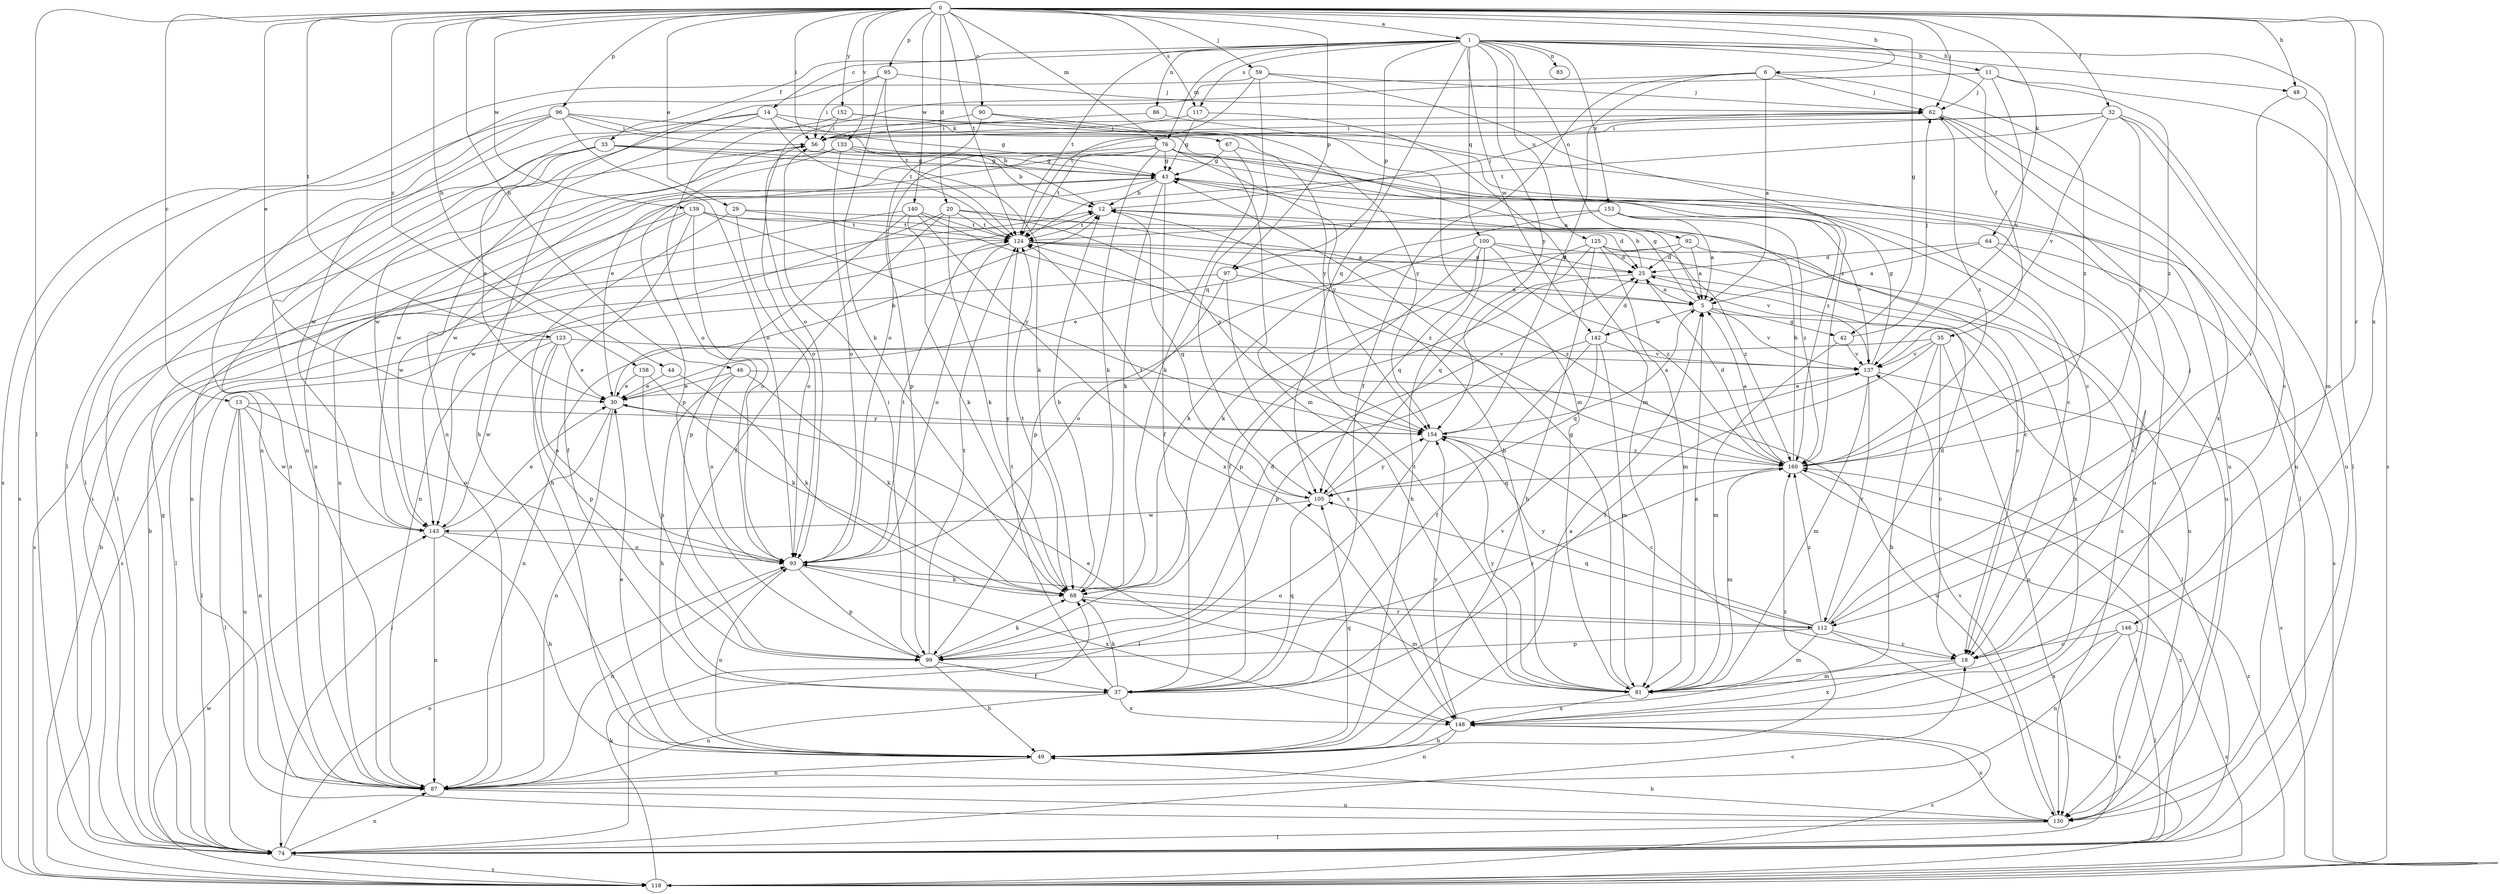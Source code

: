 strict digraph  {
0;
1;
5;
6;
11;
12;
13;
14;
18;
20;
25;
29;
30;
32;
33;
35;
37;
42;
43;
44;
46;
48;
49;
56;
59;
62;
64;
67;
68;
74;
76;
81;
83;
86;
87;
90;
92;
93;
95;
96;
97;
99;
100;
105;
112;
117;
118;
123;
124;
125;
130;
133;
137;
139;
140;
142;
143;
146;
148;
152;
153;
154;
158;
160;
0 -> 1  [label=a];
0 -> 6  [label=b];
0 -> 13  [label=c];
0 -> 20  [label=d];
0 -> 29  [label=e];
0 -> 30  [label=e];
0 -> 32  [label=f];
0 -> 42  [label=g];
0 -> 44  [label=h];
0 -> 46  [label=h];
0 -> 48  [label=h];
0 -> 56  [label=i];
0 -> 59  [label=j];
0 -> 62  [label=j];
0 -> 64  [label=k];
0 -> 74  [label=l];
0 -> 76  [label=m];
0 -> 90  [label=o];
0 -> 95  [label=p];
0 -> 96  [label=p];
0 -> 97  [label=p];
0 -> 112  [label=r];
0 -> 117  [label=s];
0 -> 123  [label=t];
0 -> 124  [label=t];
0 -> 133  [label=v];
0 -> 139  [label=w];
0 -> 140  [label=w];
0 -> 146  [label=x];
0 -> 152  [label=y];
0 -> 158  [label=z];
1 -> 11  [label=b];
1 -> 14  [label=c];
1 -> 33  [label=f];
1 -> 35  [label=f];
1 -> 48  [label=h];
1 -> 76  [label=m];
1 -> 83  [label=n];
1 -> 86  [label=n];
1 -> 92  [label=o];
1 -> 97  [label=p];
1 -> 100  [label=q];
1 -> 105  [label=q];
1 -> 117  [label=s];
1 -> 118  [label=s];
1 -> 124  [label=t];
1 -> 125  [label=u];
1 -> 142  [label=w];
1 -> 153  [label=y];
1 -> 154  [label=y];
5 -> 42  [label=g];
5 -> 43  [label=g];
5 -> 74  [label=l];
5 -> 137  [label=v];
5 -> 142  [label=w];
6 -> 5  [label=a];
6 -> 37  [label=f];
6 -> 62  [label=j];
6 -> 87  [label=n];
6 -> 154  [label=y];
6 -> 160  [label=z];
11 -> 62  [label=j];
11 -> 74  [label=l];
11 -> 93  [label=o];
11 -> 137  [label=v];
11 -> 160  [label=z];
12 -> 62  [label=j];
12 -> 105  [label=q];
12 -> 124  [label=t];
13 -> 74  [label=l];
13 -> 87  [label=n];
13 -> 93  [label=o];
13 -> 130  [label=u];
13 -> 143  [label=w];
13 -> 154  [label=y];
14 -> 43  [label=g];
14 -> 49  [label=h];
14 -> 67  [label=k];
14 -> 74  [label=l];
14 -> 124  [label=t];
14 -> 143  [label=w];
18 -> 81  [label=m];
18 -> 148  [label=x];
20 -> 5  [label=a];
20 -> 37  [label=f];
20 -> 68  [label=k];
20 -> 87  [label=n];
20 -> 124  [label=t];
20 -> 154  [label=y];
25 -> 5  [label=a];
25 -> 12  [label=b];
25 -> 99  [label=p];
25 -> 148  [label=x];
29 -> 18  [label=c];
29 -> 49  [label=h];
29 -> 93  [label=o];
29 -> 124  [label=t];
30 -> 12  [label=b];
30 -> 74  [label=l];
30 -> 87  [label=n];
30 -> 154  [label=y];
32 -> 18  [label=c];
32 -> 56  [label=i];
32 -> 93  [label=o];
32 -> 124  [label=t];
32 -> 130  [label=u];
32 -> 137  [label=v];
32 -> 160  [label=z];
33 -> 18  [label=c];
33 -> 30  [label=e];
33 -> 43  [label=g];
33 -> 68  [label=k];
33 -> 74  [label=l];
33 -> 87  [label=n];
35 -> 18  [label=c];
35 -> 37  [label=f];
35 -> 49  [label=h];
35 -> 87  [label=n];
35 -> 130  [label=u];
35 -> 137  [label=v];
37 -> 68  [label=k];
37 -> 87  [label=n];
37 -> 105  [label=q];
37 -> 124  [label=t];
37 -> 137  [label=v];
37 -> 148  [label=x];
42 -> 62  [label=j];
42 -> 81  [label=m];
42 -> 137  [label=v];
43 -> 12  [label=b];
43 -> 37  [label=f];
43 -> 68  [label=k];
43 -> 87  [label=n];
43 -> 130  [label=u];
43 -> 143  [label=w];
44 -> 30  [label=e];
44 -> 68  [label=k];
46 -> 30  [label=e];
46 -> 49  [label=h];
46 -> 68  [label=k];
46 -> 93  [label=o];
46 -> 130  [label=u];
48 -> 81  [label=m];
48 -> 112  [label=r];
49 -> 5  [label=a];
49 -> 30  [label=e];
49 -> 87  [label=n];
49 -> 93  [label=o];
49 -> 105  [label=q];
49 -> 160  [label=z];
56 -> 43  [label=g];
56 -> 93  [label=o];
56 -> 143  [label=w];
59 -> 62  [label=j];
59 -> 105  [label=q];
59 -> 118  [label=s];
59 -> 124  [label=t];
59 -> 160  [label=z];
62 -> 56  [label=i];
62 -> 87  [label=n];
62 -> 130  [label=u];
62 -> 148  [label=x];
62 -> 160  [label=z];
64 -> 5  [label=a];
64 -> 18  [label=c];
64 -> 25  [label=d];
64 -> 118  [label=s];
67 -> 5  [label=a];
67 -> 43  [label=g];
67 -> 68  [label=k];
68 -> 12  [label=b];
68 -> 81  [label=m];
68 -> 112  [label=r];
68 -> 124  [label=t];
74 -> 12  [label=b];
74 -> 18  [label=c];
74 -> 43  [label=g];
74 -> 56  [label=i];
74 -> 87  [label=n];
74 -> 93  [label=o];
74 -> 118  [label=s];
74 -> 160  [label=z];
76 -> 30  [label=e];
76 -> 43  [label=g];
76 -> 68  [label=k];
76 -> 74  [label=l];
76 -> 124  [label=t];
76 -> 143  [label=w];
76 -> 154  [label=y];
76 -> 160  [label=z];
81 -> 5  [label=a];
81 -> 12  [label=b];
81 -> 43  [label=g];
81 -> 124  [label=t];
81 -> 148  [label=x];
81 -> 154  [label=y];
86 -> 56  [label=i];
86 -> 81  [label=m];
87 -> 130  [label=u];
90 -> 56  [label=i];
90 -> 99  [label=p];
90 -> 130  [label=u];
90 -> 154  [label=y];
92 -> 5  [label=a];
92 -> 25  [label=d];
92 -> 30  [label=e];
92 -> 130  [label=u];
93 -> 68  [label=k];
93 -> 87  [label=n];
93 -> 99  [label=p];
93 -> 124  [label=t];
93 -> 148  [label=x];
95 -> 56  [label=i];
95 -> 62  [label=j];
95 -> 68  [label=k];
95 -> 74  [label=l];
95 -> 124  [label=t];
96 -> 12  [label=b];
96 -> 56  [label=i];
96 -> 81  [label=m];
96 -> 87  [label=n];
96 -> 93  [label=o];
96 -> 118  [label=s];
96 -> 143  [label=w];
97 -> 5  [label=a];
97 -> 74  [label=l];
97 -> 93  [label=o];
97 -> 148  [label=x];
99 -> 25  [label=d];
99 -> 37  [label=f];
99 -> 49  [label=h];
99 -> 56  [label=i];
99 -> 68  [label=k];
99 -> 124  [label=t];
99 -> 160  [label=z];
100 -> 18  [label=c];
100 -> 25  [label=d];
100 -> 37  [label=f];
100 -> 49  [label=h];
100 -> 68  [label=k];
100 -> 105  [label=q];
100 -> 160  [label=z];
105 -> 124  [label=t];
105 -> 143  [label=w];
105 -> 154  [label=y];
112 -> 18  [label=c];
112 -> 25  [label=d];
112 -> 62  [label=j];
112 -> 81  [label=m];
112 -> 93  [label=o];
112 -> 99  [label=p];
112 -> 105  [label=q];
112 -> 118  [label=s];
112 -> 154  [label=y];
112 -> 160  [label=z];
117 -> 43  [label=g];
117 -> 56  [label=i];
117 -> 81  [label=m];
118 -> 12  [label=b];
118 -> 68  [label=k];
118 -> 143  [label=w];
118 -> 160  [label=z];
123 -> 30  [label=e];
123 -> 74  [label=l];
123 -> 93  [label=o];
123 -> 99  [label=p];
123 -> 137  [label=v];
123 -> 143  [label=w];
124 -> 25  [label=d];
124 -> 93  [label=o];
124 -> 118  [label=s];
124 -> 137  [label=v];
124 -> 160  [label=z];
125 -> 25  [label=d];
125 -> 49  [label=h];
125 -> 68  [label=k];
125 -> 81  [label=m];
125 -> 105  [label=q];
125 -> 130  [label=u];
125 -> 160  [label=z];
130 -> 49  [label=h];
130 -> 74  [label=l];
130 -> 137  [label=v];
130 -> 148  [label=x];
133 -> 12  [label=b];
133 -> 43  [label=g];
133 -> 87  [label=n];
133 -> 93  [label=o];
133 -> 99  [label=p];
133 -> 130  [label=u];
137 -> 30  [label=e];
137 -> 43  [label=g];
137 -> 81  [label=m];
137 -> 112  [label=r];
137 -> 118  [label=s];
139 -> 25  [label=d];
139 -> 37  [label=f];
139 -> 87  [label=n];
139 -> 93  [label=o];
139 -> 124  [label=t];
139 -> 143  [label=w];
139 -> 154  [label=y];
140 -> 68  [label=k];
140 -> 99  [label=p];
140 -> 118  [label=s];
140 -> 124  [label=t];
140 -> 148  [label=x];
140 -> 160  [label=z];
142 -> 25  [label=d];
142 -> 37  [label=f];
142 -> 81  [label=m];
142 -> 99  [label=p];
142 -> 105  [label=q];
142 -> 137  [label=v];
143 -> 30  [label=e];
143 -> 49  [label=h];
143 -> 87  [label=n];
143 -> 93  [label=o];
146 -> 18  [label=c];
146 -> 74  [label=l];
146 -> 87  [label=n];
146 -> 118  [label=s];
146 -> 148  [label=x];
148 -> 30  [label=e];
148 -> 49  [label=h];
148 -> 87  [label=n];
148 -> 118  [label=s];
148 -> 154  [label=y];
152 -> 18  [label=c];
152 -> 56  [label=i];
152 -> 93  [label=o];
152 -> 154  [label=y];
153 -> 5  [label=a];
153 -> 99  [label=p];
153 -> 124  [label=t];
153 -> 137  [label=v];
153 -> 160  [label=z];
154 -> 5  [label=a];
154 -> 18  [label=c];
154 -> 74  [label=l];
154 -> 160  [label=z];
158 -> 30  [label=e];
158 -> 68  [label=k];
158 -> 99  [label=p];
160 -> 5  [label=a];
160 -> 12  [label=b];
160 -> 25  [label=d];
160 -> 74  [label=l];
160 -> 81  [label=m];
160 -> 105  [label=q];
}
